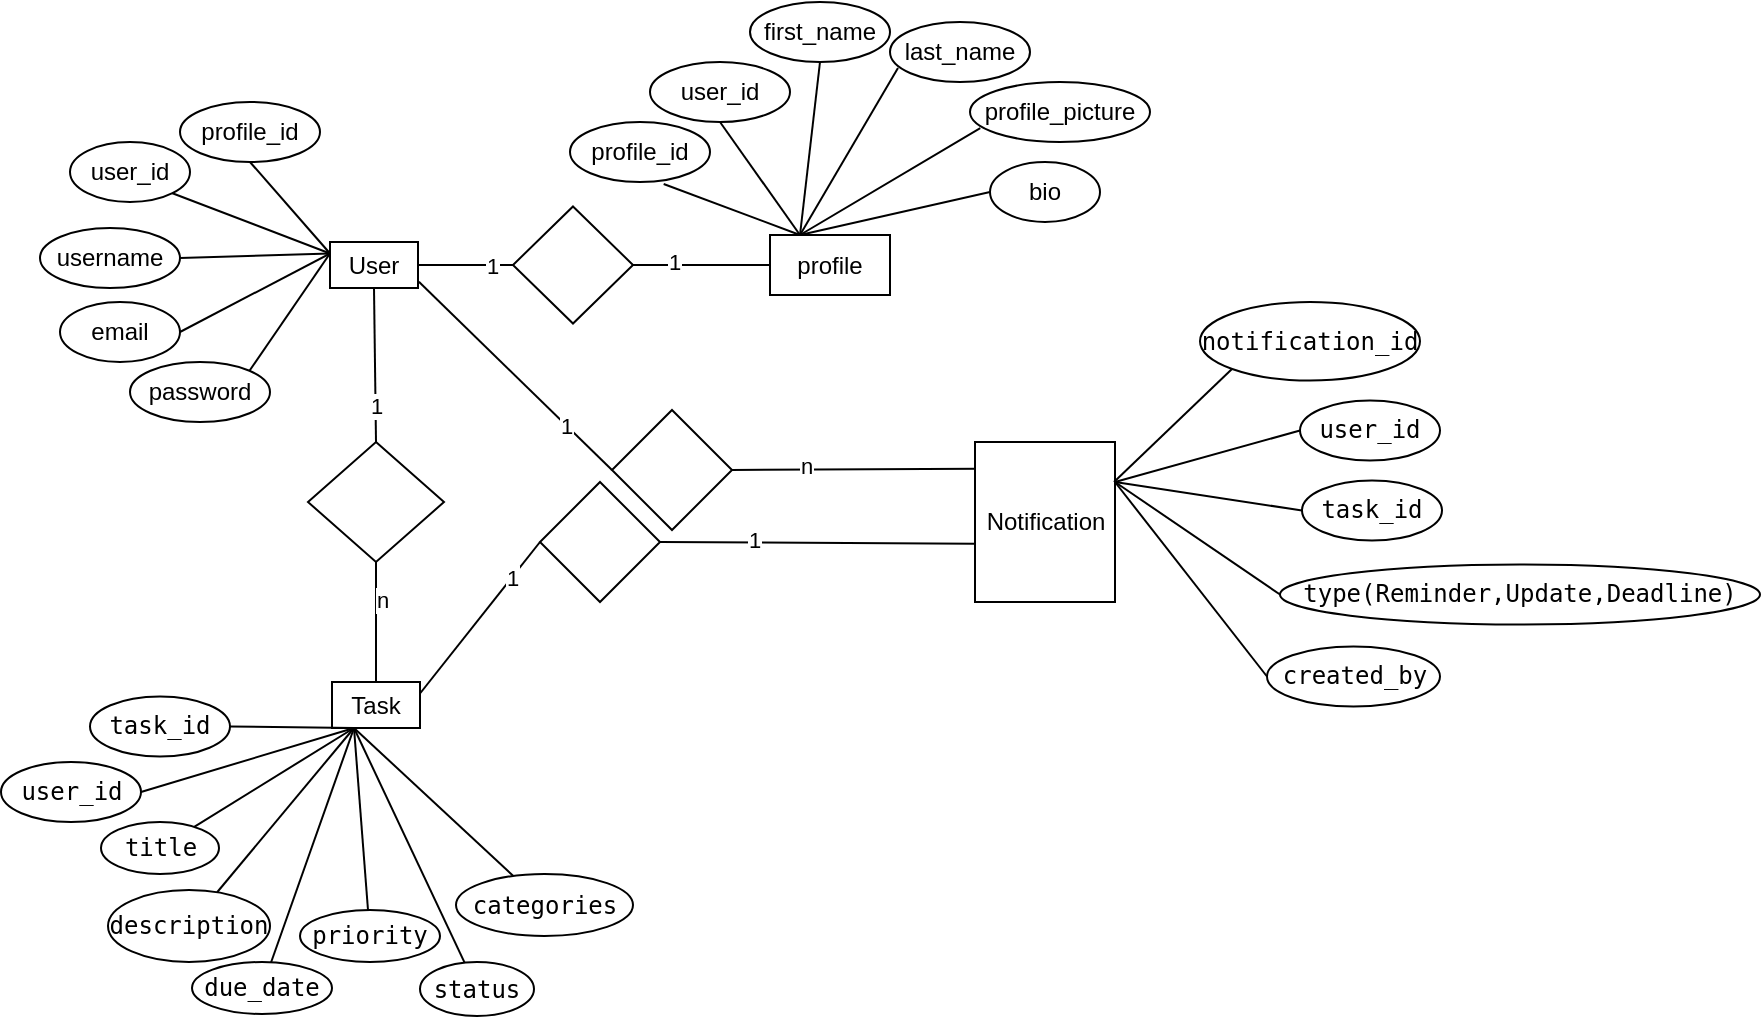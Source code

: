 <mxfile version="24.7.13">
  <diagram name="Page-1" id="2oIcgv48rsFbRuFE8hWv">
    <mxGraphModel dx="1050" dy="569" grid="1" gridSize="10" guides="1" tooltips="1" connect="1" arrows="1" fold="1" page="1" pageScale="1" pageWidth="850" pageHeight="1100" math="0" shadow="0">
      <root>
        <mxCell id="0" />
        <mxCell id="1" parent="0" />
        <mxCell id="Rj8w-bVWe5VZsiDT0nC8-1" value="User" style="rounded=0;whiteSpace=wrap;html=1;" parent="1" vertex="1">
          <mxGeometry x="275" y="380" width="44" height="23" as="geometry" />
        </mxCell>
        <mxCell id="Rj8w-bVWe5VZsiDT0nC8-2" value="user_id" style="ellipse;whiteSpace=wrap;html=1;" parent="1" vertex="1">
          <mxGeometry x="145" y="330" width="60" height="30" as="geometry" />
        </mxCell>
        <mxCell id="Rj8w-bVWe5VZsiDT0nC8-3" value="" style="endArrow=none;html=1;rounded=0;entryX=0;entryY=0.25;entryDx=0;entryDy=0;exitX=1;exitY=1;exitDx=0;exitDy=0;" parent="1" source="Rj8w-bVWe5VZsiDT0nC8-2" target="Rj8w-bVWe5VZsiDT0nC8-1" edge="1">
          <mxGeometry width="50" height="50" relative="1" as="geometry">
            <mxPoint x="165" y="480" as="sourcePoint" />
            <mxPoint x="215" y="430" as="targetPoint" />
          </mxGeometry>
        </mxCell>
        <mxCell id="Rj8w-bVWe5VZsiDT0nC8-4" value="username" style="ellipse;whiteSpace=wrap;html=1;" parent="1" vertex="1">
          <mxGeometry x="130" y="373" width="70" height="30" as="geometry" />
        </mxCell>
        <mxCell id="Rj8w-bVWe5VZsiDT0nC8-5" value="" style="endArrow=none;html=1;rounded=0;entryX=0;entryY=0.25;entryDx=0;entryDy=0;exitX=1;exitY=0.5;exitDx=0;exitDy=0;" parent="1" source="Rj8w-bVWe5VZsiDT0nC8-4" target="Rj8w-bVWe5VZsiDT0nC8-1" edge="1">
          <mxGeometry width="50" height="50" relative="1" as="geometry">
            <mxPoint x="145" y="520" as="sourcePoint" />
            <mxPoint x="255" y="426" as="targetPoint" />
          </mxGeometry>
        </mxCell>
        <mxCell id="Rj8w-bVWe5VZsiDT0nC8-6" value="email" style="ellipse;whiteSpace=wrap;html=1;" parent="1" vertex="1">
          <mxGeometry x="140" y="410" width="60" height="30" as="geometry" />
        </mxCell>
        <mxCell id="Rj8w-bVWe5VZsiDT0nC8-7" value="" style="endArrow=none;html=1;rounded=0;entryX=0;entryY=0.25;entryDx=0;entryDy=0;exitX=1;exitY=0.5;exitDx=0;exitDy=0;" parent="1" source="Rj8w-bVWe5VZsiDT0nC8-6" target="Rj8w-bVWe5VZsiDT0nC8-1" edge="1">
          <mxGeometry width="50" height="50" relative="1" as="geometry">
            <mxPoint x="135" y="560" as="sourcePoint" />
            <mxPoint x="245" y="466" as="targetPoint" />
          </mxGeometry>
        </mxCell>
        <mxCell id="Rj8w-bVWe5VZsiDT0nC8-8" value="password" style="ellipse;whiteSpace=wrap;html=1;" parent="1" vertex="1">
          <mxGeometry x="175" y="440" width="70" height="30" as="geometry" />
        </mxCell>
        <mxCell id="Rj8w-bVWe5VZsiDT0nC8-9" value="" style="endArrow=none;html=1;rounded=0;exitX=1;exitY=0;exitDx=0;exitDy=0;entryX=0;entryY=0.25;entryDx=0;entryDy=0;" parent="1" source="Rj8w-bVWe5VZsiDT0nC8-8" target="Rj8w-bVWe5VZsiDT0nC8-1" edge="1">
          <mxGeometry width="50" height="50" relative="1" as="geometry">
            <mxPoint x="135" y="600" as="sourcePoint" />
            <mxPoint x="275" y="390" as="targetPoint" />
          </mxGeometry>
        </mxCell>
        <mxCell id="Rj8w-bVWe5VZsiDT0nC8-10" value="" style="rhombus;whiteSpace=wrap;html=1;" parent="1" vertex="1">
          <mxGeometry x="366.5" y="362.25" width="60" height="58.5" as="geometry" />
        </mxCell>
        <mxCell id="Rj8w-bVWe5VZsiDT0nC8-11" value="" style="endArrow=none;html=1;rounded=0;exitX=1;exitY=0.5;exitDx=0;exitDy=0;entryX=0;entryY=0.5;entryDx=0;entryDy=0;" parent="1" source="Rj8w-bVWe5VZsiDT0nC8-1" target="Rj8w-bVWe5VZsiDT0nC8-10" edge="1">
          <mxGeometry width="50" height="50" relative="1" as="geometry">
            <mxPoint x="350" y="380" as="sourcePoint" />
            <mxPoint x="365" y="390" as="targetPoint" />
          </mxGeometry>
        </mxCell>
        <mxCell id="Rj8w-bVWe5VZsiDT0nC8-16" value="1" style="edgeLabel;html=1;align=center;verticalAlign=middle;resizable=0;points=[];" parent="Rj8w-bVWe5VZsiDT0nC8-11" vertex="1" connectable="0">
          <mxGeometry x="0.529" relative="1" as="geometry">
            <mxPoint as="offset" />
          </mxGeometry>
        </mxCell>
        <mxCell id="Rj8w-bVWe5VZsiDT0nC8-13" value="profile_id" style="ellipse;whiteSpace=wrap;html=1;" parent="1" vertex="1">
          <mxGeometry x="200" y="310" width="70" height="30" as="geometry" />
        </mxCell>
        <mxCell id="Rj8w-bVWe5VZsiDT0nC8-14" value="" style="endArrow=none;html=1;rounded=0;exitX=0.5;exitY=1;exitDx=0;exitDy=0;entryX=0;entryY=0.25;entryDx=0;entryDy=0;" parent="1" source="Rj8w-bVWe5VZsiDT0nC8-13" target="Rj8w-bVWe5VZsiDT0nC8-1" edge="1">
          <mxGeometry width="50" height="50" relative="1" as="geometry">
            <mxPoint x="225" y="457" as="sourcePoint" />
            <mxPoint x="275" y="390" as="targetPoint" />
          </mxGeometry>
        </mxCell>
        <mxCell id="Rj8w-bVWe5VZsiDT0nC8-18" value="profile" style="rounded=0;whiteSpace=wrap;html=1;" parent="1" vertex="1">
          <mxGeometry x="495" y="376.5" width="60" height="30" as="geometry" />
        </mxCell>
        <mxCell id="Rj8w-bVWe5VZsiDT0nC8-19" value="" style="endArrow=none;html=1;rounded=0;entryX=0;entryY=0.5;entryDx=0;entryDy=0;exitX=1;exitY=0.5;exitDx=0;exitDy=0;" parent="1" source="Rj8w-bVWe5VZsiDT0nC8-10" target="Rj8w-bVWe5VZsiDT0nC8-18" edge="1">
          <mxGeometry width="50" height="50" relative="1" as="geometry">
            <mxPoint x="375" y="530" as="sourcePoint" />
            <mxPoint x="425" y="480" as="targetPoint" />
          </mxGeometry>
        </mxCell>
        <mxCell id="Rj8w-bVWe5VZsiDT0nC8-20" value="1" style="edgeLabel;html=1;align=center;verticalAlign=middle;resizable=0;points=[];" parent="Rj8w-bVWe5VZsiDT0nC8-19" vertex="1" connectable="0">
          <mxGeometry x="-0.408" y="3" relative="1" as="geometry">
            <mxPoint y="1" as="offset" />
          </mxGeometry>
        </mxCell>
        <mxCell id="Rj8w-bVWe5VZsiDT0nC8-21" value="profile_id" style="ellipse;whiteSpace=wrap;html=1;" parent="1" vertex="1">
          <mxGeometry x="395" y="320" width="70" height="30" as="geometry" />
        </mxCell>
        <mxCell id="Rj8w-bVWe5VZsiDT0nC8-22" value="" style="endArrow=none;html=1;rounded=0;exitX=0.669;exitY=1.033;exitDx=0;exitDy=0;entryX=0.25;entryY=0;entryDx=0;entryDy=0;exitPerimeter=0;" parent="1" source="Rj8w-bVWe5VZsiDT0nC8-21" target="Rj8w-bVWe5VZsiDT0nC8-18" edge="1">
          <mxGeometry width="50" height="50" relative="1" as="geometry">
            <mxPoint x="450" y="411" as="sourcePoint" />
            <mxPoint x="500" y="340" as="targetPoint" />
          </mxGeometry>
        </mxCell>
        <mxCell id="Rj8w-bVWe5VZsiDT0nC8-23" value="user_id" style="ellipse;whiteSpace=wrap;html=1;" parent="1" vertex="1">
          <mxGeometry x="435" y="290" width="70" height="30" as="geometry" />
        </mxCell>
        <mxCell id="Rj8w-bVWe5VZsiDT0nC8-24" value="" style="endArrow=none;html=1;rounded=0;exitX=0.5;exitY=1;exitDx=0;exitDy=0;entryX=0.25;entryY=0;entryDx=0;entryDy=0;" parent="1" source="Rj8w-bVWe5VZsiDT0nC8-23" target="Rj8w-bVWe5VZsiDT0nC8-18" edge="1">
          <mxGeometry width="50" height="50" relative="1" as="geometry">
            <mxPoint x="530" y="394" as="sourcePoint" />
            <mxPoint x="580" y="360" as="targetPoint" />
          </mxGeometry>
        </mxCell>
        <mxCell id="Rj8w-bVWe5VZsiDT0nC8-25" value="first_name" style="ellipse;whiteSpace=wrap;html=1;" parent="1" vertex="1">
          <mxGeometry x="485" y="260" width="70" height="30" as="geometry" />
        </mxCell>
        <mxCell id="Rj8w-bVWe5VZsiDT0nC8-26" value="" style="endArrow=none;html=1;rounded=0;exitX=0.5;exitY=1;exitDx=0;exitDy=0;entryX=0.25;entryY=0;entryDx=0;entryDy=0;" parent="1" source="Rj8w-bVWe5VZsiDT0nC8-25" target="Rj8w-bVWe5VZsiDT0nC8-18" edge="1">
          <mxGeometry width="50" height="50" relative="1" as="geometry">
            <mxPoint x="580" y="407" as="sourcePoint" />
            <mxPoint x="630" y="373" as="targetPoint" />
          </mxGeometry>
        </mxCell>
        <mxCell id="TDnGn_1f78GrU_RNi5Ye-1" value="last_name" style="ellipse;whiteSpace=wrap;html=1;" parent="1" vertex="1">
          <mxGeometry x="555" y="270" width="70" height="30" as="geometry" />
        </mxCell>
        <mxCell id="TDnGn_1f78GrU_RNi5Ye-2" value="" style="endArrow=none;html=1;rounded=0;exitX=0.057;exitY=0.767;exitDx=0;exitDy=0;entryX=0.25;entryY=0;entryDx=0;entryDy=0;exitPerimeter=0;" parent="1" source="TDnGn_1f78GrU_RNi5Ye-1" target="Rj8w-bVWe5VZsiDT0nC8-18" edge="1">
          <mxGeometry width="50" height="50" relative="1" as="geometry">
            <mxPoint x="605" y="440" as="sourcePoint" />
            <mxPoint x="535" y="410" as="targetPoint" />
          </mxGeometry>
        </mxCell>
        <mxCell id="TDnGn_1f78GrU_RNi5Ye-3" value="profile_picture" style="ellipse;whiteSpace=wrap;html=1;" parent="1" vertex="1">
          <mxGeometry x="595" y="300" width="90" height="30" as="geometry" />
        </mxCell>
        <mxCell id="TDnGn_1f78GrU_RNi5Ye-4" value="" style="endArrow=none;html=1;rounded=0;exitX=0.057;exitY=0.767;exitDx=0;exitDy=0;entryX=0.25;entryY=0;entryDx=0;entryDy=0;exitPerimeter=0;" parent="1" source="TDnGn_1f78GrU_RNi5Ye-3" target="Rj8w-bVWe5VZsiDT0nC8-18" edge="1">
          <mxGeometry width="50" height="50" relative="1" as="geometry">
            <mxPoint x="620" y="473" as="sourcePoint" />
            <mxPoint x="525" y="410" as="targetPoint" />
          </mxGeometry>
        </mxCell>
        <mxCell id="TDnGn_1f78GrU_RNi5Ye-6" value="bio" style="ellipse;whiteSpace=wrap;html=1;" parent="1" vertex="1">
          <mxGeometry x="605" y="340" width="55" height="30" as="geometry" />
        </mxCell>
        <mxCell id="TDnGn_1f78GrU_RNi5Ye-7" value="" style="endArrow=none;html=1;rounded=0;exitX=0;exitY=0.5;exitDx=0;exitDy=0;entryX=0.25;entryY=0;entryDx=0;entryDy=0;" parent="1" source="TDnGn_1f78GrU_RNi5Ye-6" target="Rj8w-bVWe5VZsiDT0nC8-18" edge="1">
          <mxGeometry width="50" height="50" relative="1" as="geometry">
            <mxPoint x="650" y="504.5" as="sourcePoint" />
            <mxPoint x="555" y="441.5" as="targetPoint" />
          </mxGeometry>
        </mxCell>
        <mxCell id="TDnGn_1f78GrU_RNi5Ye-8" value="" style="rhombus;whiteSpace=wrap;html=1;" parent="1" vertex="1">
          <mxGeometry x="264" y="480" width="68" height="60" as="geometry" />
        </mxCell>
        <mxCell id="TDnGn_1f78GrU_RNi5Ye-9" value="" style="endArrow=none;html=1;rounded=0;entryX=0.5;entryY=0;entryDx=0;entryDy=0;exitX=0.5;exitY=1;exitDx=0;exitDy=0;" parent="1" source="Rj8w-bVWe5VZsiDT0nC8-1" target="TDnGn_1f78GrU_RNi5Ye-8" edge="1">
          <mxGeometry width="50" height="50" relative="1" as="geometry">
            <mxPoint x="295" y="401" as="sourcePoint" />
            <mxPoint x="335" y="467.75" as="targetPoint" />
          </mxGeometry>
        </mxCell>
        <mxCell id="TDnGn_1f78GrU_RNi5Ye-10" value="1" style="edgeLabel;html=1;align=center;verticalAlign=middle;resizable=0;points=[];" parent="TDnGn_1f78GrU_RNi5Ye-9" vertex="1" connectable="0">
          <mxGeometry x="0.529" relative="1" as="geometry">
            <mxPoint as="offset" />
          </mxGeometry>
        </mxCell>
        <mxCell id="TDnGn_1f78GrU_RNi5Ye-11" value="" style="endArrow=none;html=1;rounded=0;exitX=0.5;exitY=1;exitDx=0;exitDy=0;entryX=0.5;entryY=0;entryDx=0;entryDy=0;" parent="1" source="TDnGn_1f78GrU_RNi5Ye-8" target="TDnGn_1f78GrU_RNi5Ye-13" edge="1">
          <mxGeometry width="50" height="50" relative="1" as="geometry">
            <mxPoint x="345" y="607.75" as="sourcePoint" />
            <mxPoint x="297" y="620" as="targetPoint" />
          </mxGeometry>
        </mxCell>
        <mxCell id="TDnGn_1f78GrU_RNi5Ye-12" value="n" style="edgeLabel;html=1;align=center;verticalAlign=middle;resizable=0;points=[];" parent="TDnGn_1f78GrU_RNi5Ye-11" vertex="1" connectable="0">
          <mxGeometry x="-0.408" y="3" relative="1" as="geometry">
            <mxPoint y="1" as="offset" />
          </mxGeometry>
        </mxCell>
        <mxCell id="TDnGn_1f78GrU_RNi5Ye-13" value="Task" style="rounded=0;whiteSpace=wrap;html=1;" parent="1" vertex="1">
          <mxGeometry x="276" y="600" width="44" height="23" as="geometry" />
        </mxCell>
        <mxCell id="TDnGn_1f78GrU_RNi5Ye-14" value="&lt;code&gt;task_id&lt;/code&gt;" style="ellipse;whiteSpace=wrap;html=1;" parent="1" vertex="1">
          <mxGeometry x="155" y="607.25" width="70" height="30" as="geometry" />
        </mxCell>
        <mxCell id="TDnGn_1f78GrU_RNi5Ye-15" value="" style="endArrow=none;html=1;rounded=0;exitX=1;exitY=0.5;exitDx=0;exitDy=0;entryX=0.25;entryY=1;entryDx=0;entryDy=0;" parent="1" source="TDnGn_1f78GrU_RNi5Ye-14" target="TDnGn_1f78GrU_RNi5Ye-13" edge="1">
          <mxGeometry width="50" height="50" relative="1" as="geometry">
            <mxPoint x="220" y="707" as="sourcePoint" />
            <mxPoint x="270" y="640" as="targetPoint" />
          </mxGeometry>
        </mxCell>
        <mxCell id="TDnGn_1f78GrU_RNi5Ye-18" value="&lt;code&gt;user_id&lt;/code&gt;" style="ellipse;whiteSpace=wrap;html=1;" parent="1" vertex="1">
          <mxGeometry x="110.5" y="640" width="70" height="30" as="geometry" />
        </mxCell>
        <mxCell id="TDnGn_1f78GrU_RNi5Ye-19" value="" style="endArrow=none;html=1;rounded=0;exitX=1;exitY=0.5;exitDx=0;exitDy=0;entryX=0.25;entryY=1;entryDx=0;entryDy=0;" parent="1" source="TDnGn_1f78GrU_RNi5Ye-18" target="TDnGn_1f78GrU_RNi5Ye-13" edge="1">
          <mxGeometry width="50" height="50" relative="1" as="geometry">
            <mxPoint x="250" y="744" as="sourcePoint" />
            <mxPoint x="316" y="660" as="targetPoint" />
          </mxGeometry>
        </mxCell>
        <mxCell id="TDnGn_1f78GrU_RNi5Ye-20" value="&lt;code&gt;title&lt;/code&gt;" style="ellipse;whiteSpace=wrap;html=1;" parent="1" vertex="1">
          <mxGeometry x="160.5" y="670" width="59" height="26" as="geometry" />
        </mxCell>
        <mxCell id="TDnGn_1f78GrU_RNi5Ye-21" value="" style="endArrow=none;html=1;rounded=0;entryX=0.25;entryY=1;entryDx=0;entryDy=0;" parent="1" source="TDnGn_1f78GrU_RNi5Ye-20" target="TDnGn_1f78GrU_RNi5Ye-13" edge="1">
          <mxGeometry width="50" height="50" relative="1" as="geometry">
            <mxPoint x="301" y="771" as="sourcePoint" />
            <mxPoint x="337" y="650" as="targetPoint" />
          </mxGeometry>
        </mxCell>
        <mxCell id="TDnGn_1f78GrU_RNi5Ye-22" value="&lt;code&gt;description&lt;/code&gt;" style="ellipse;whiteSpace=wrap;html=1;" parent="1" vertex="1">
          <mxGeometry x="164" y="704" width="81" height="36" as="geometry" />
        </mxCell>
        <mxCell id="TDnGn_1f78GrU_RNi5Ye-23" value="" style="endArrow=none;html=1;rounded=0;entryX=0.25;entryY=1;entryDx=0;entryDy=0;" parent="1" source="TDnGn_1f78GrU_RNi5Ye-22" target="TDnGn_1f78GrU_RNi5Ye-13" edge="1">
          <mxGeometry width="50" height="50" relative="1" as="geometry">
            <mxPoint x="379" y="771" as="sourcePoint" />
            <mxPoint x="305" y="623.0" as="targetPoint" />
          </mxGeometry>
        </mxCell>
        <mxCell id="TDnGn_1f78GrU_RNi5Ye-24" value="&lt;code&gt;due_date&lt;/code&gt;" style="ellipse;whiteSpace=wrap;html=1;" parent="1" vertex="1">
          <mxGeometry x="206" y="740" width="70" height="26" as="geometry" />
        </mxCell>
        <mxCell id="TDnGn_1f78GrU_RNi5Ye-25" value="" style="endArrow=none;html=1;rounded=0;entryX=0.25;entryY=1;entryDx=0;entryDy=0;" parent="1" source="TDnGn_1f78GrU_RNi5Ye-24" target="TDnGn_1f78GrU_RNi5Ye-13" edge="1">
          <mxGeometry width="50" height="50" relative="1" as="geometry">
            <mxPoint x="380" y="766" as="sourcePoint" />
            <mxPoint x="365" y="618" as="targetPoint" />
          </mxGeometry>
        </mxCell>
        <mxCell id="TDnGn_1f78GrU_RNi5Ye-26" value="&lt;code&gt;priority&lt;/code&gt;" style="ellipse;whiteSpace=wrap;html=1;" parent="1" vertex="1">
          <mxGeometry x="260" y="714" width="70" height="26" as="geometry" />
        </mxCell>
        <mxCell id="TDnGn_1f78GrU_RNi5Ye-27" value="" style="endArrow=none;html=1;rounded=0;entryX=0.25;entryY=1;entryDx=0;entryDy=0;" parent="1" source="TDnGn_1f78GrU_RNi5Ye-26" target="TDnGn_1f78GrU_RNi5Ye-13" edge="1">
          <mxGeometry width="50" height="50" relative="1" as="geometry">
            <mxPoint x="409" y="733" as="sourcePoint" />
            <mxPoint x="315" y="590" as="targetPoint" />
          </mxGeometry>
        </mxCell>
        <mxCell id="TDnGn_1f78GrU_RNi5Ye-28" value="&lt;code&gt;status&lt;/code&gt;" style="ellipse;whiteSpace=wrap;html=1;" parent="1" vertex="1">
          <mxGeometry x="320" y="740" width="57" height="27" as="geometry" />
        </mxCell>
        <mxCell id="TDnGn_1f78GrU_RNi5Ye-29" value="" style="endArrow=none;html=1;rounded=0;entryX=0.25;entryY=1;entryDx=0;entryDy=0;" parent="1" source="TDnGn_1f78GrU_RNi5Ye-28" target="TDnGn_1f78GrU_RNi5Ye-13" edge="1">
          <mxGeometry width="50" height="50" relative="1" as="geometry">
            <mxPoint x="442" y="702" as="sourcePoint" />
            <mxPoint x="319" y="592" as="targetPoint" />
          </mxGeometry>
        </mxCell>
        <mxCell id="TDnGn_1f78GrU_RNi5Ye-30" value="&lt;code&gt;categories&lt;/code&gt;" style="ellipse;whiteSpace=wrap;html=1;" parent="1" vertex="1">
          <mxGeometry x="338" y="696" width="88.5" height="31" as="geometry" />
        </mxCell>
        <mxCell id="TDnGn_1f78GrU_RNi5Ye-31" value="" style="endArrow=none;html=1;rounded=0;entryX=0.25;entryY=1;entryDx=0;entryDy=0;" parent="1" source="TDnGn_1f78GrU_RNi5Ye-30" target="TDnGn_1f78GrU_RNi5Ye-13" edge="1">
          <mxGeometry width="50" height="50" relative="1" as="geometry">
            <mxPoint x="461" y="675" as="sourcePoint" />
            <mxPoint x="305" y="596" as="targetPoint" />
          </mxGeometry>
        </mxCell>
        <mxCell id="T5rermQS7O7GPR66ioIY-12" value="" style="rhombus;whiteSpace=wrap;html=1;" parent="1" vertex="1">
          <mxGeometry x="416" y="464" width="60" height="60" as="geometry" />
        </mxCell>
        <mxCell id="T5rermQS7O7GPR66ioIY-13" value="" style="endArrow=none;html=1;rounded=0;exitX=1.01;exitY=0.866;exitDx=0;exitDy=0;entryX=0;entryY=0.5;entryDx=0;entryDy=0;exitPerimeter=0;" parent="1" source="Rj8w-bVWe5VZsiDT0nC8-1" target="T5rermQS7O7GPR66ioIY-12" edge="1">
          <mxGeometry width="50" height="50" relative="1" as="geometry">
            <mxPoint x="338" y="420.75" as="sourcePoint" />
            <mxPoint x="461" y="544.75" as="targetPoint" />
          </mxGeometry>
        </mxCell>
        <mxCell id="T5rermQS7O7GPR66ioIY-14" value="1" style="edgeLabel;html=1;align=center;verticalAlign=middle;resizable=0;points=[];" parent="T5rermQS7O7GPR66ioIY-13" vertex="1" connectable="0">
          <mxGeometry x="0.529" relative="1" as="geometry">
            <mxPoint as="offset" />
          </mxGeometry>
        </mxCell>
        <mxCell id="T5rermQS7O7GPR66ioIY-15" value="" style="endArrow=none;html=1;rounded=0;exitX=1;exitY=0.5;exitDx=0;exitDy=0;entryX=0.035;entryY=0.167;entryDx=0;entryDy=0;entryPerimeter=0;" parent="1" source="T5rermQS7O7GPR66ioIY-12" target="T5rermQS7O7GPR66ioIY-17" edge="1">
          <mxGeometry width="50" height="50" relative="1" as="geometry">
            <mxPoint x="471" y="684.75" as="sourcePoint" />
            <mxPoint x="580" y="495" as="targetPoint" />
          </mxGeometry>
        </mxCell>
        <mxCell id="T5rermQS7O7GPR66ioIY-16" value="n" style="edgeLabel;html=1;align=center;verticalAlign=middle;resizable=0;points=[];" parent="T5rermQS7O7GPR66ioIY-15" vertex="1" connectable="0">
          <mxGeometry x="-0.408" y="3" relative="1" as="geometry">
            <mxPoint y="1" as="offset" />
          </mxGeometry>
        </mxCell>
        <mxCell id="T5rermQS7O7GPR66ioIY-17" value="Notification" style="rounded=0;whiteSpace=wrap;html=1;" parent="1" vertex="1">
          <mxGeometry x="597.5" y="480" width="70" height="80" as="geometry" />
        </mxCell>
        <mxCell id="T5rermQS7O7GPR66ioIY-18" value="&lt;code&gt;notification_id&lt;/code&gt;" style="ellipse;whiteSpace=wrap;html=1;" parent="1" vertex="1">
          <mxGeometry x="710" y="410" width="110" height="39.25" as="geometry" />
        </mxCell>
        <mxCell id="T5rermQS7O7GPR66ioIY-19" value="" style="endArrow=none;html=1;rounded=0;exitX=0;exitY=1;exitDx=0;exitDy=0;" parent="1" source="T5rermQS7O7GPR66ioIY-18" edge="1">
          <mxGeometry width="50" height="50" relative="1" as="geometry">
            <mxPoint x="794.75" y="604.5" as="sourcePoint" />
            <mxPoint x="667" y="500" as="targetPoint" />
          </mxGeometry>
        </mxCell>
        <mxCell id="T5rermQS7O7GPR66ioIY-20" value="&lt;code&gt;user_id&lt;/code&gt;" style="ellipse;whiteSpace=wrap;html=1;" parent="1" vertex="1">
          <mxGeometry x="760" y="459.25" width="70" height="30" as="geometry" />
        </mxCell>
        <mxCell id="T5rermQS7O7GPR66ioIY-21" value="" style="endArrow=none;html=1;rounded=0;exitX=0;exitY=0.5;exitDx=0;exitDy=0;entryX=1;entryY=0.25;entryDx=0;entryDy=0;" parent="1" source="T5rermQS7O7GPR66ioIY-20" target="T5rermQS7O7GPR66ioIY-17" edge="1">
          <mxGeometry width="50" height="50" relative="1" as="geometry">
            <mxPoint x="820.75" y="653.75" as="sourcePoint" />
            <mxPoint x="685" y="535.25" as="targetPoint" />
          </mxGeometry>
        </mxCell>
        <mxCell id="T5rermQS7O7GPR66ioIY-23" value="&lt;code&gt;task_id&lt;/code&gt;" style="ellipse;whiteSpace=wrap;html=1;" parent="1" vertex="1">
          <mxGeometry x="761" y="499.25" width="70" height="30" as="geometry" />
        </mxCell>
        <mxCell id="T5rermQS7O7GPR66ioIY-24" value="" style="endArrow=none;html=1;rounded=0;exitX=0;exitY=0.5;exitDx=0;exitDy=0;entryX=1;entryY=0.25;entryDx=0;entryDy=0;" parent="1" source="T5rermQS7O7GPR66ioIY-23" target="T5rermQS7O7GPR66ioIY-17" edge="1">
          <mxGeometry width="50" height="50" relative="1" as="geometry">
            <mxPoint x="821.75" y="693.75" as="sourcePoint" />
            <mxPoint x="660" y="528" as="targetPoint" />
          </mxGeometry>
        </mxCell>
        <mxCell id="T5rermQS7O7GPR66ioIY-25" value="&lt;code&gt;type(Reminder,Update,Deadline)&lt;/code&gt;" style="ellipse;whiteSpace=wrap;html=1;" parent="1" vertex="1">
          <mxGeometry x="750" y="541.25" width="240" height="30" as="geometry" />
        </mxCell>
        <mxCell id="T5rermQS7O7GPR66ioIY-26" value="" style="endArrow=none;html=1;rounded=0;exitX=0;exitY=0.5;exitDx=0;exitDy=0;entryX=1;entryY=0.25;entryDx=0;entryDy=0;" parent="1" source="T5rermQS7O7GPR66ioIY-25" target="T5rermQS7O7GPR66ioIY-17" edge="1">
          <mxGeometry width="50" height="50" relative="1" as="geometry">
            <mxPoint x="810.75" y="735.75" as="sourcePoint" />
            <mxPoint x="648" y="530" as="targetPoint" />
          </mxGeometry>
        </mxCell>
        <mxCell id="T5rermQS7O7GPR66ioIY-27" value="&lt;code&gt;created_by&lt;/code&gt;" style="ellipse;whiteSpace=wrap;html=1;" parent="1" vertex="1">
          <mxGeometry x="743.5" y="582.25" width="86.5" height="30" as="geometry" />
        </mxCell>
        <mxCell id="T5rermQS7O7GPR66ioIY-28" value="" style="endArrow=none;html=1;rounded=0;exitX=0;exitY=0.5;exitDx=0;exitDy=0;entryX=1;entryY=0.25;entryDx=0;entryDy=0;" parent="1" source="T5rermQS7O7GPR66ioIY-27" target="T5rermQS7O7GPR66ioIY-17" edge="1">
          <mxGeometry width="50" height="50" relative="1" as="geometry">
            <mxPoint x="804.25" y="776.75" as="sourcePoint" />
            <mxPoint x="652.5" y="529" as="targetPoint" />
          </mxGeometry>
        </mxCell>
        <mxCell id="T5rermQS7O7GPR66ioIY-34" value="" style="rhombus;whiteSpace=wrap;html=1;" parent="1" vertex="1">
          <mxGeometry x="380" y="500" width="60" height="60" as="geometry" />
        </mxCell>
        <mxCell id="T5rermQS7O7GPR66ioIY-35" value="" style="endArrow=none;html=1;rounded=0;exitX=1;exitY=0.25;exitDx=0;exitDy=0;entryX=0;entryY=0.5;entryDx=0;entryDy=0;" parent="1" source="TDnGn_1f78GrU_RNi5Ye-13" target="T5rermQS7O7GPR66ioIY-34" edge="1">
          <mxGeometry width="50" height="50" relative="1" as="geometry">
            <mxPoint x="320" y="430" as="sourcePoint" />
            <mxPoint x="462" y="574.75" as="targetPoint" />
          </mxGeometry>
        </mxCell>
        <mxCell id="T5rermQS7O7GPR66ioIY-36" value="1" style="edgeLabel;html=1;align=center;verticalAlign=middle;resizable=0;points=[];" parent="T5rermQS7O7GPR66ioIY-35" vertex="1" connectable="0">
          <mxGeometry x="0.529" relative="1" as="geometry">
            <mxPoint as="offset" />
          </mxGeometry>
        </mxCell>
        <mxCell id="T5rermQS7O7GPR66ioIY-37" value="" style="endArrow=none;html=1;rounded=0;exitX=1;exitY=0.5;exitDx=0;exitDy=0;entryX=0.003;entryY=0.636;entryDx=0;entryDy=0;entryPerimeter=0;" parent="1" source="T5rermQS7O7GPR66ioIY-34" target="T5rermQS7O7GPR66ioIY-17" edge="1">
          <mxGeometry width="50" height="50" relative="1" as="geometry">
            <mxPoint x="472" y="714.75" as="sourcePoint" />
            <mxPoint x="590" y="525" as="targetPoint" />
          </mxGeometry>
        </mxCell>
        <mxCell id="T5rermQS7O7GPR66ioIY-38" value="1" style="edgeLabel;html=1;align=center;verticalAlign=middle;resizable=0;points=[];" parent="T5rermQS7O7GPR66ioIY-37" vertex="1" connectable="0">
          <mxGeometry x="-0.408" y="3" relative="1" as="geometry">
            <mxPoint y="1" as="offset" />
          </mxGeometry>
        </mxCell>
      </root>
    </mxGraphModel>
  </diagram>
</mxfile>
